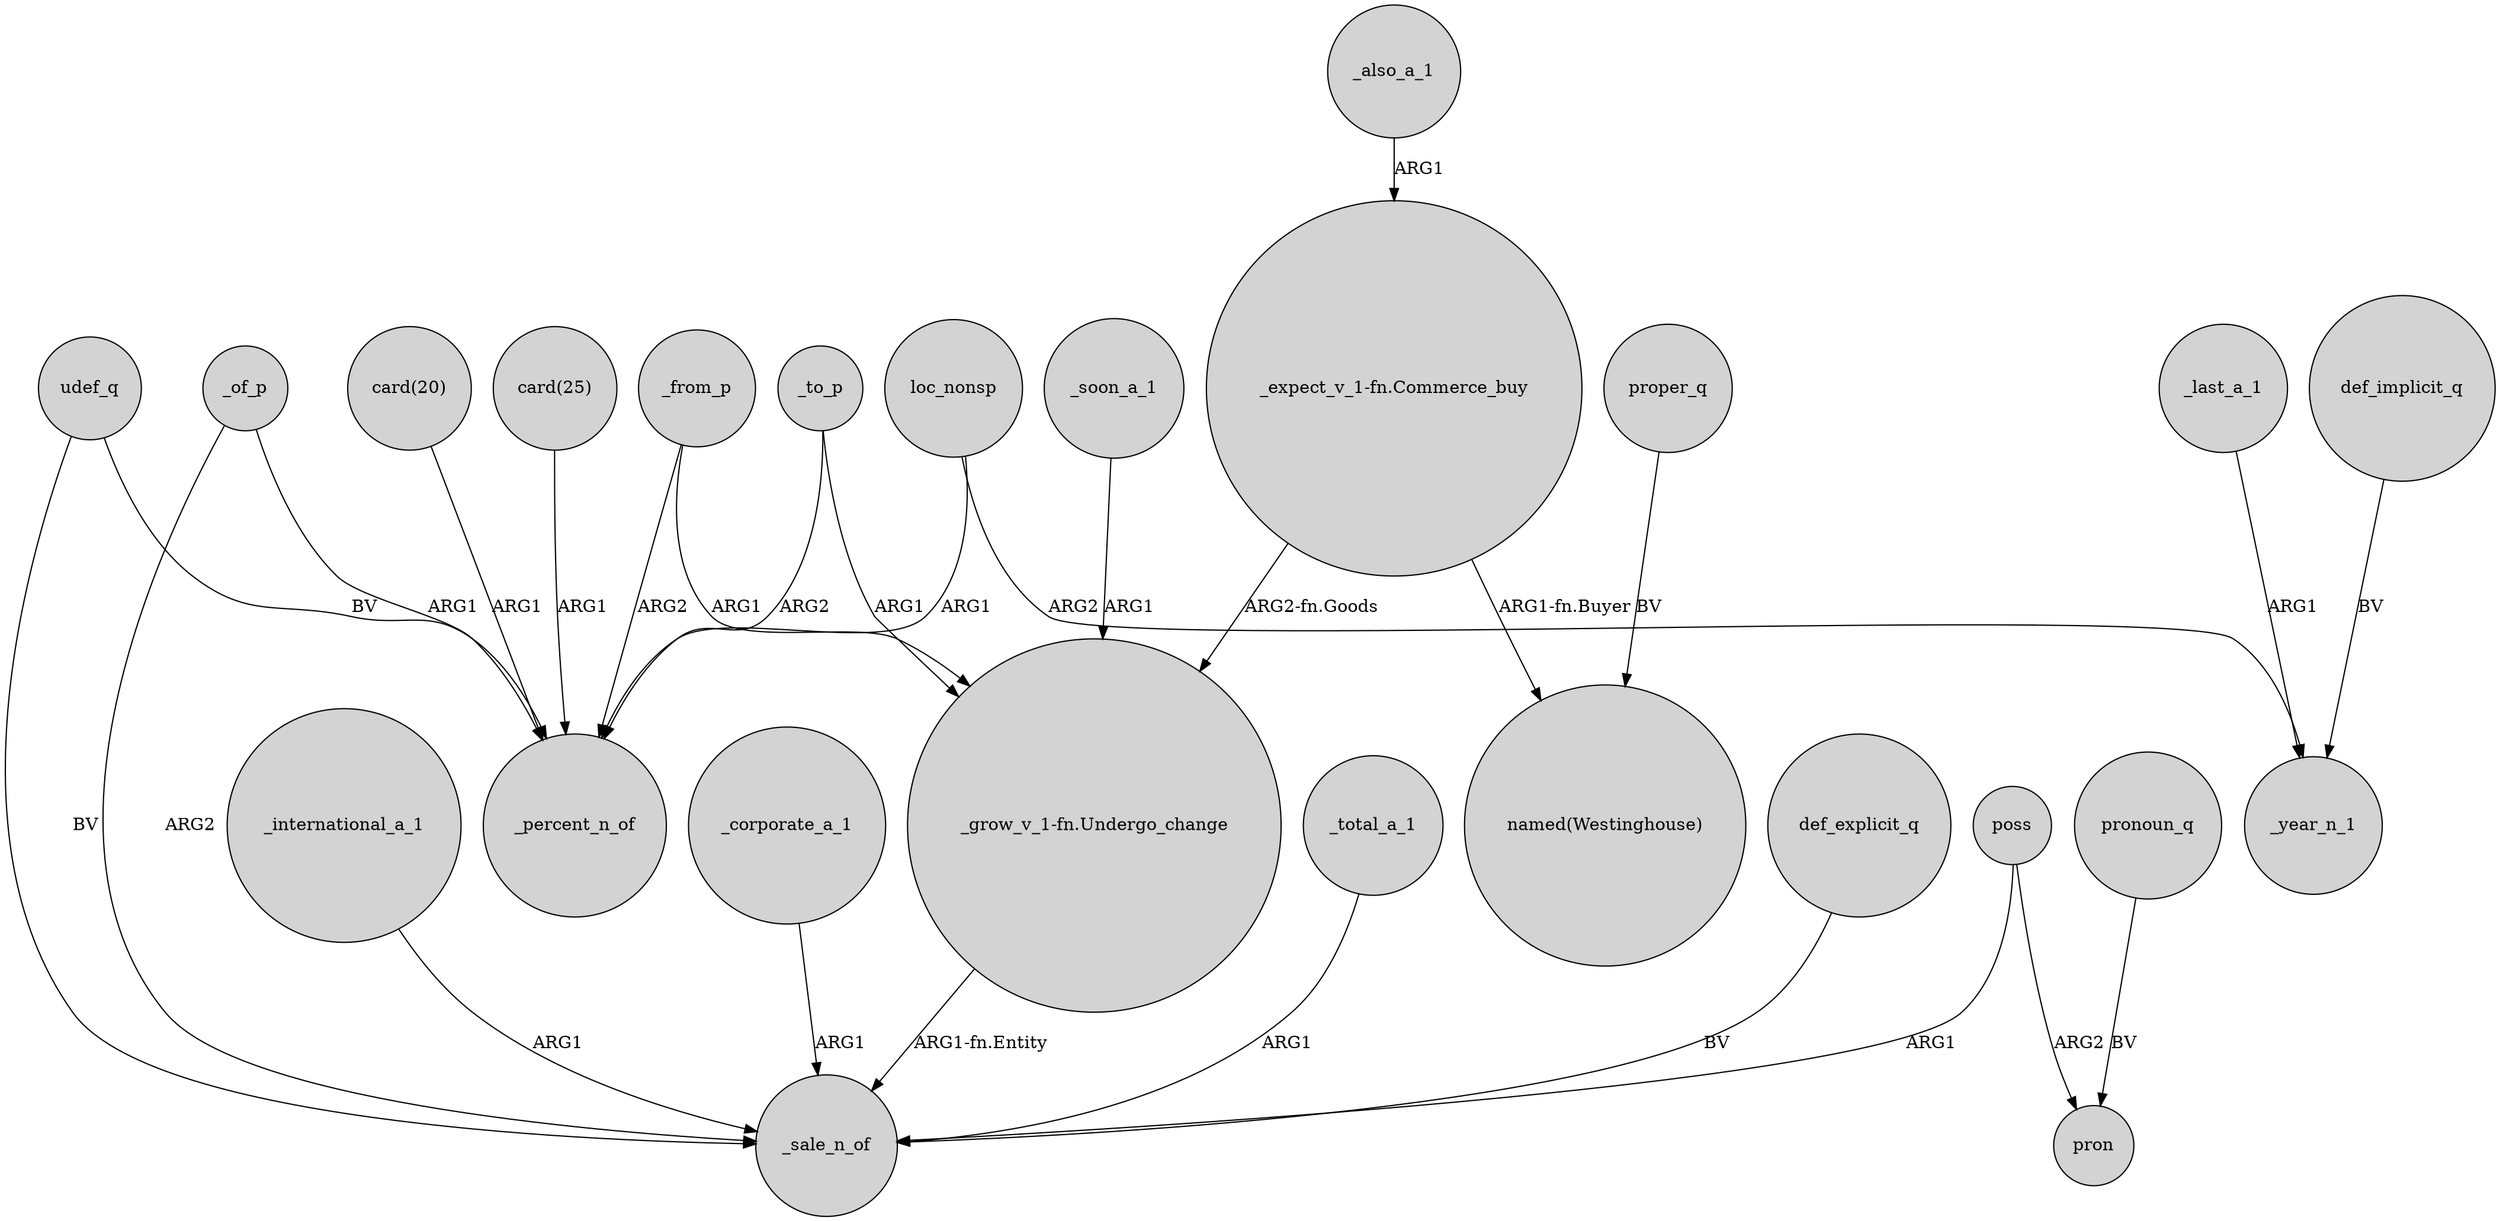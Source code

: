 digraph {
	node [shape=circle style=filled]
	_soon_a_1 -> "_grow_v_1-fn.Undergo_change" [label=ARG1]
	_also_a_1 -> "_expect_v_1-fn.Commerce_buy" [label=ARG1]
	"card(20)" -> _percent_n_of [label=ARG1]
	_international_a_1 -> _sale_n_of [label=ARG1]
	def_implicit_q -> _year_n_1 [label=BV]
	"_grow_v_1-fn.Undergo_change" -> _sale_n_of [label="ARG1-fn.Entity"]
	"card(25)" -> _percent_n_of [label=ARG1]
	_of_p -> _sale_n_of [label=ARG2]
	udef_q -> _sale_n_of [label=BV]
	_to_p -> _percent_n_of [label=ARG2]
	proper_q -> "named(Westinghouse)" [label=BV]
	_of_p -> _percent_n_of [label=ARG1]
	loc_nonsp -> _year_n_1 [label=ARG2]
	_total_a_1 -> _sale_n_of [label=ARG1]
	pronoun_q -> pron [label=BV]
	def_explicit_q -> _sale_n_of [label=BV]
	poss -> pron [label=ARG2]
	udef_q -> _percent_n_of [label=BV]
	_from_p -> "_grow_v_1-fn.Undergo_change" [label=ARG1]
	_last_a_1 -> _year_n_1 [label=ARG1]
	_corporate_a_1 -> _sale_n_of [label=ARG1]
	_from_p -> _percent_n_of [label=ARG2]
	"_expect_v_1-fn.Commerce_buy" -> "_grow_v_1-fn.Undergo_change" [label="ARG2-fn.Goods"]
	loc_nonsp -> _percent_n_of [label=ARG1]
	"_expect_v_1-fn.Commerce_buy" -> "named(Westinghouse)" [label="ARG1-fn.Buyer"]
	poss -> _sale_n_of [label=ARG1]
	_to_p -> "_grow_v_1-fn.Undergo_change" [label=ARG1]
}
